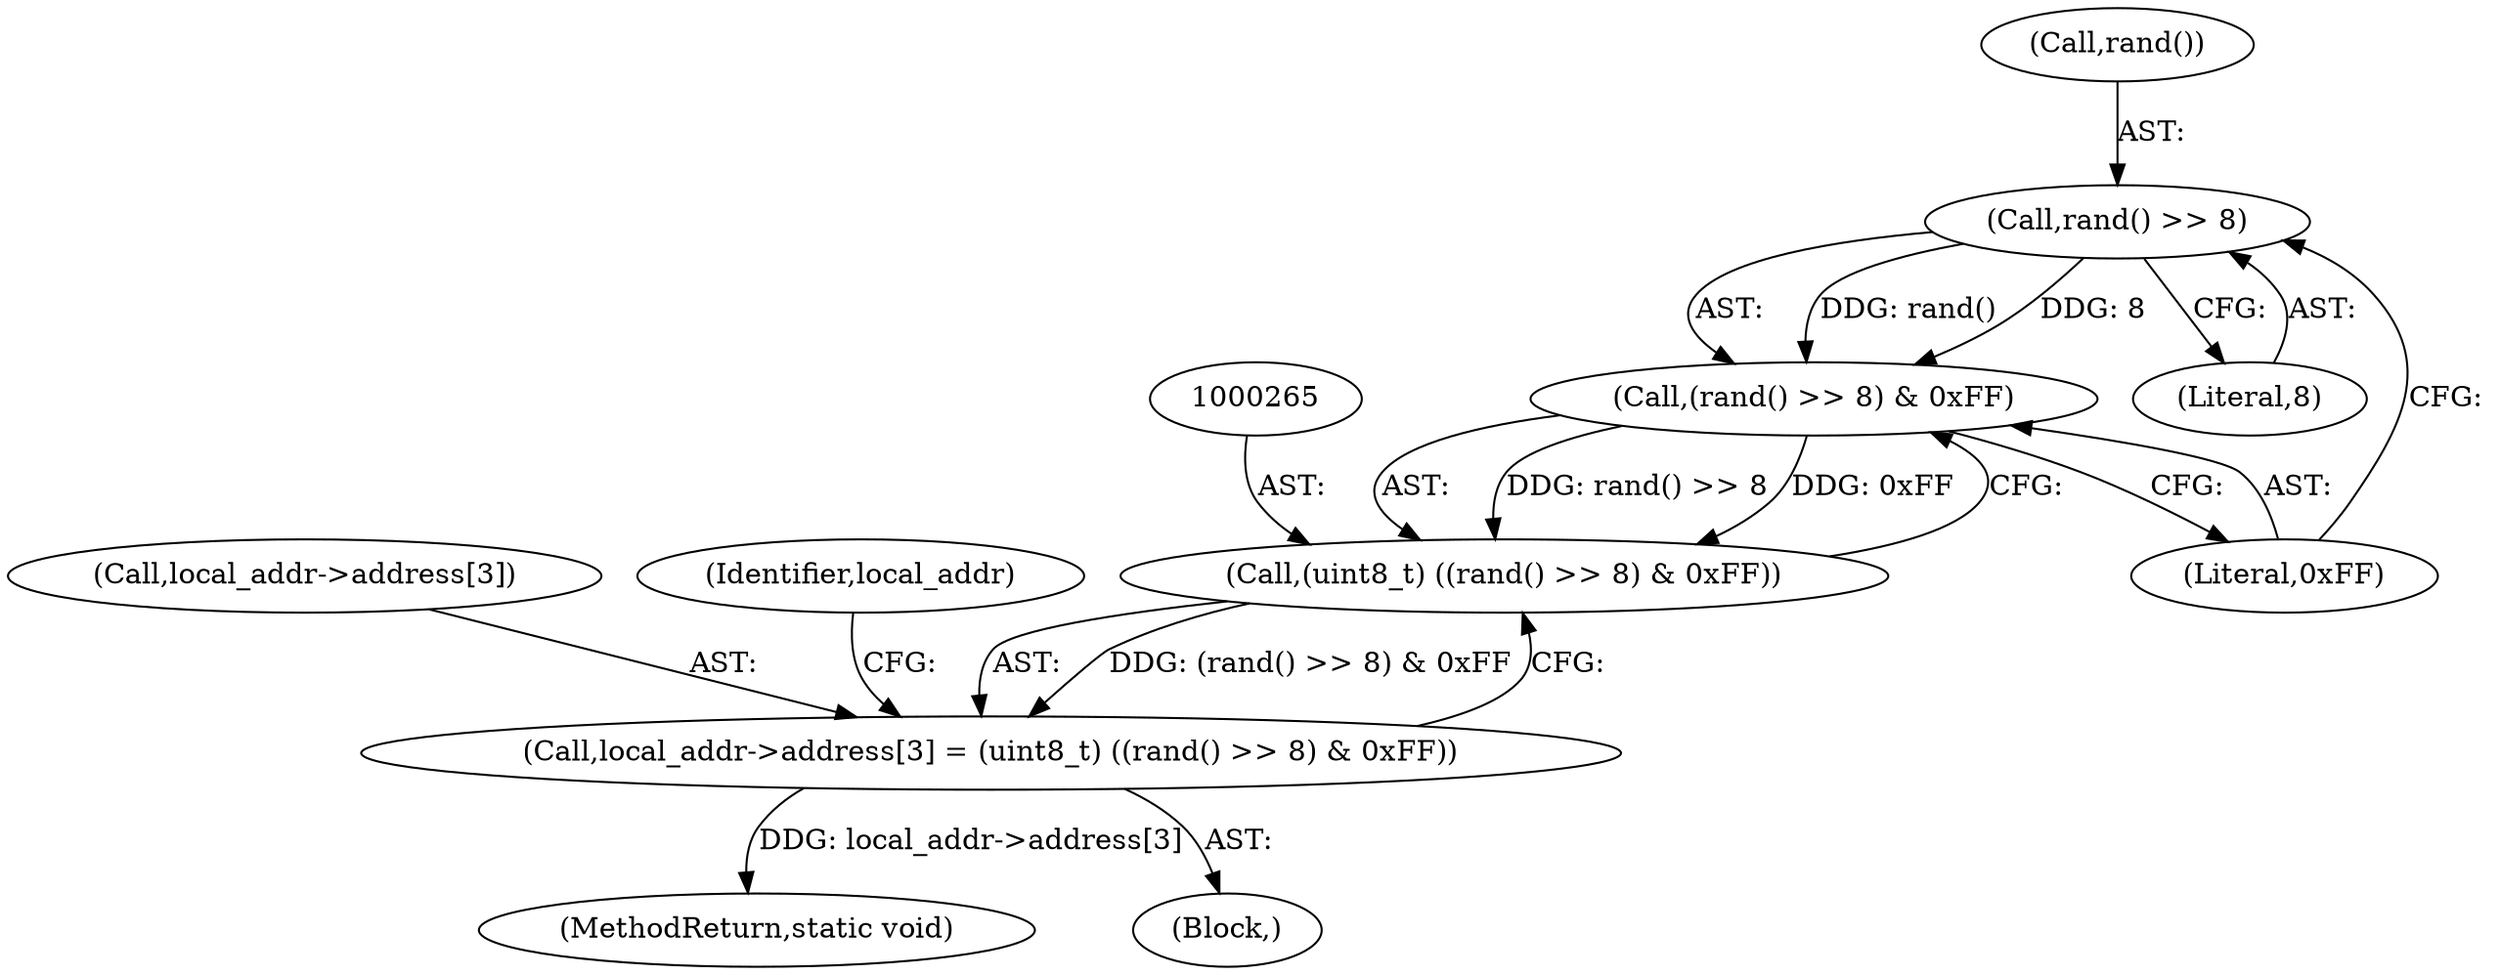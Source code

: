 digraph "0_Android_472271b153c5dc53c28beac55480a8d8434b2d5c_12@API" {
"1000267" [label="(Call,rand() >> 8)"];
"1000266" [label="(Call,(rand() >> 8) & 0xFF)"];
"1000264" [label="(Call,(uint8_t) ((rand() >> 8) & 0xFF))"];
"1000258" [label="(Call,local_addr->address[3] = (uint8_t) ((rand() >> 8) & 0xFF))"];
"1000268" [label="(Call,rand())"];
"1000259" [label="(Call,local_addr->address[3])"];
"1000270" [label="(Literal,0xFF)"];
"1000349" [label="(MethodReturn,static void)"];
"1000269" [label="(Literal,8)"];
"1000267" [label="(Call,rand() >> 8)"];
"1000274" [label="(Identifier,local_addr)"];
"1000266" [label="(Call,(rand() >> 8) & 0xFF)"];
"1000264" [label="(Call,(uint8_t) ((rand() >> 8) & 0xFF))"];
"1000258" [label="(Call,local_addr->address[3] = (uint8_t) ((rand() >> 8) & 0xFF))"];
"1000224" [label="(Block,)"];
"1000267" -> "1000266"  [label="AST: "];
"1000267" -> "1000269"  [label="CFG: "];
"1000268" -> "1000267"  [label="AST: "];
"1000269" -> "1000267"  [label="AST: "];
"1000270" -> "1000267"  [label="CFG: "];
"1000267" -> "1000266"  [label="DDG: rand()"];
"1000267" -> "1000266"  [label="DDG: 8"];
"1000266" -> "1000264"  [label="AST: "];
"1000266" -> "1000270"  [label="CFG: "];
"1000270" -> "1000266"  [label="AST: "];
"1000264" -> "1000266"  [label="CFG: "];
"1000266" -> "1000264"  [label="DDG: rand() >> 8"];
"1000266" -> "1000264"  [label="DDG: 0xFF"];
"1000264" -> "1000258"  [label="AST: "];
"1000265" -> "1000264"  [label="AST: "];
"1000258" -> "1000264"  [label="CFG: "];
"1000264" -> "1000258"  [label="DDG: (rand() >> 8) & 0xFF"];
"1000258" -> "1000224"  [label="AST: "];
"1000259" -> "1000258"  [label="AST: "];
"1000274" -> "1000258"  [label="CFG: "];
"1000258" -> "1000349"  [label="DDG: local_addr->address[3]"];
}
